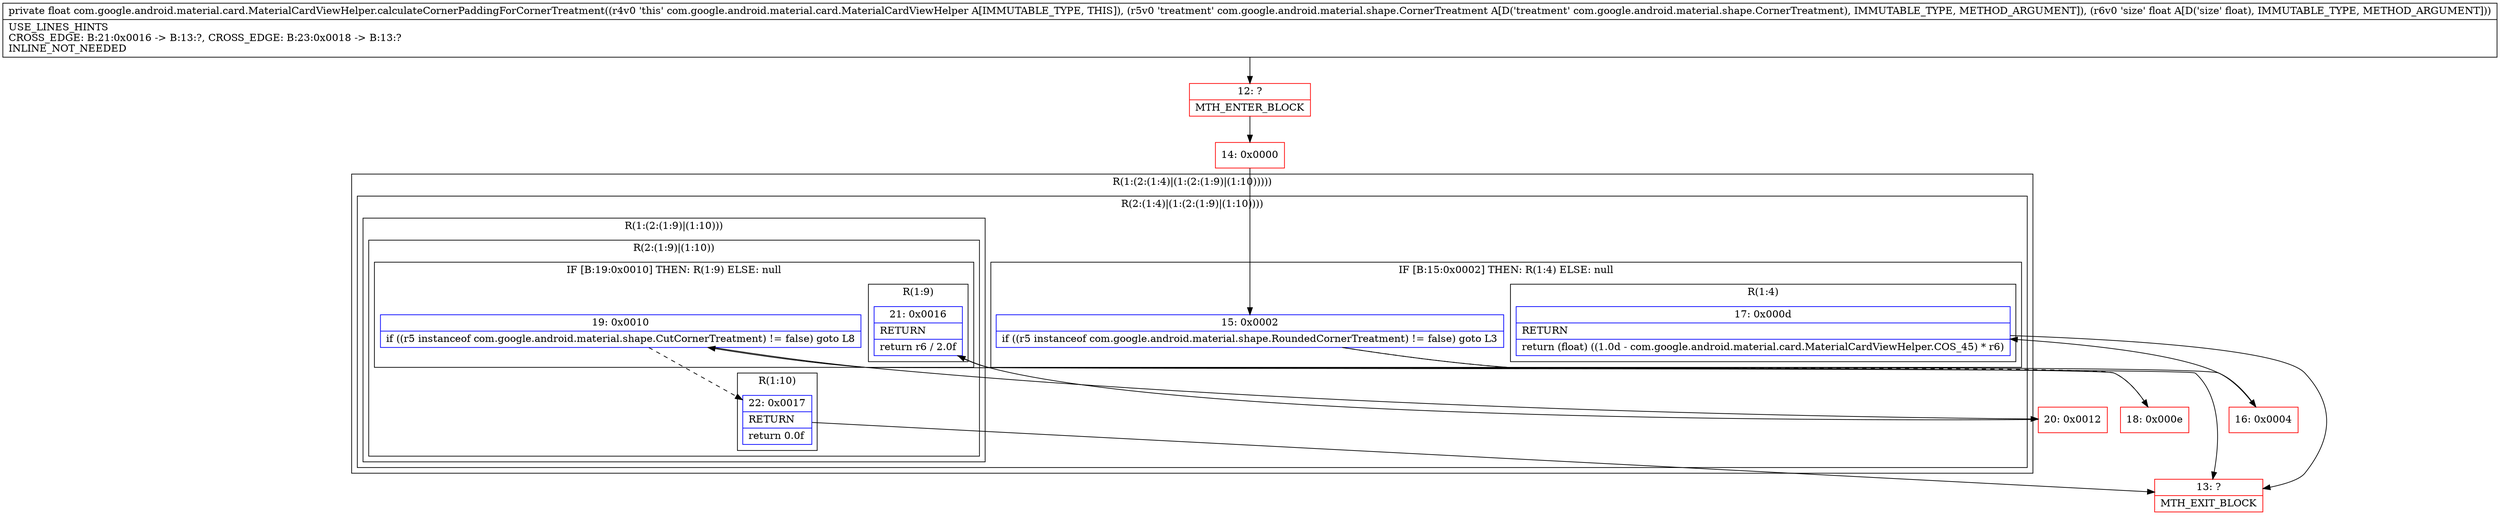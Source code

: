 digraph "CFG forcom.google.android.material.card.MaterialCardViewHelper.calculateCornerPaddingForCornerTreatment(Lcom\/google\/android\/material\/shape\/CornerTreatment;F)F" {
subgraph cluster_Region_1900063600 {
label = "R(1:(2:(1:4)|(1:(2:(1:9)|(1:10)))))";
node [shape=record,color=blue];
subgraph cluster_Region_1712360404 {
label = "R(2:(1:4)|(1:(2:(1:9)|(1:10))))";
node [shape=record,color=blue];
subgraph cluster_IfRegion_2115780359 {
label = "IF [B:15:0x0002] THEN: R(1:4) ELSE: null";
node [shape=record,color=blue];
Node_15 [shape=record,label="{15\:\ 0x0002|if ((r5 instanceof com.google.android.material.shape.RoundedCornerTreatment) != false) goto L3\l}"];
subgraph cluster_Region_971188552 {
label = "R(1:4)";
node [shape=record,color=blue];
Node_17 [shape=record,label="{17\:\ 0x000d|RETURN\l|return (float) ((1.0d \- com.google.android.material.card.MaterialCardViewHelper.COS_45) * r6)\l}"];
}
}
subgraph cluster_Region_1301028399 {
label = "R(1:(2:(1:9)|(1:10)))";
node [shape=record,color=blue];
subgraph cluster_Region_790655585 {
label = "R(2:(1:9)|(1:10))";
node [shape=record,color=blue];
subgraph cluster_IfRegion_811304069 {
label = "IF [B:19:0x0010] THEN: R(1:9) ELSE: null";
node [shape=record,color=blue];
Node_19 [shape=record,label="{19\:\ 0x0010|if ((r5 instanceof com.google.android.material.shape.CutCornerTreatment) != false) goto L8\l}"];
subgraph cluster_Region_282215087 {
label = "R(1:9)";
node [shape=record,color=blue];
Node_21 [shape=record,label="{21\:\ 0x0016|RETURN\l|return r6 \/ 2.0f\l}"];
}
}
subgraph cluster_Region_1031953404 {
label = "R(1:10)";
node [shape=record,color=blue];
Node_22 [shape=record,label="{22\:\ 0x0017|RETURN\l|return 0.0f\l}"];
}
}
}
}
}
Node_12 [shape=record,color=red,label="{12\:\ ?|MTH_ENTER_BLOCK\l}"];
Node_14 [shape=record,color=red,label="{14\:\ 0x0000}"];
Node_16 [shape=record,color=red,label="{16\:\ 0x0004}"];
Node_13 [shape=record,color=red,label="{13\:\ ?|MTH_EXIT_BLOCK\l}"];
Node_18 [shape=record,color=red,label="{18\:\ 0x000e}"];
Node_20 [shape=record,color=red,label="{20\:\ 0x0012}"];
MethodNode[shape=record,label="{private float com.google.android.material.card.MaterialCardViewHelper.calculateCornerPaddingForCornerTreatment((r4v0 'this' com.google.android.material.card.MaterialCardViewHelper A[IMMUTABLE_TYPE, THIS]), (r5v0 'treatment' com.google.android.material.shape.CornerTreatment A[D('treatment' com.google.android.material.shape.CornerTreatment), IMMUTABLE_TYPE, METHOD_ARGUMENT]), (r6v0 'size' float A[D('size' float), IMMUTABLE_TYPE, METHOD_ARGUMENT]))  | USE_LINES_HINTS\lCROSS_EDGE: B:21:0x0016 \-\> B:13:?, CROSS_EDGE: B:23:0x0018 \-\> B:13:?\lINLINE_NOT_NEEDED\l}"];
MethodNode -> Node_12;Node_15 -> Node_16;
Node_15 -> Node_18[style=dashed];
Node_17 -> Node_13;
Node_19 -> Node_20;
Node_19 -> Node_22[style=dashed];
Node_21 -> Node_13;
Node_22 -> Node_13;
Node_12 -> Node_14;
Node_14 -> Node_15;
Node_16 -> Node_17;
Node_18 -> Node_19;
Node_20 -> Node_21;
}


